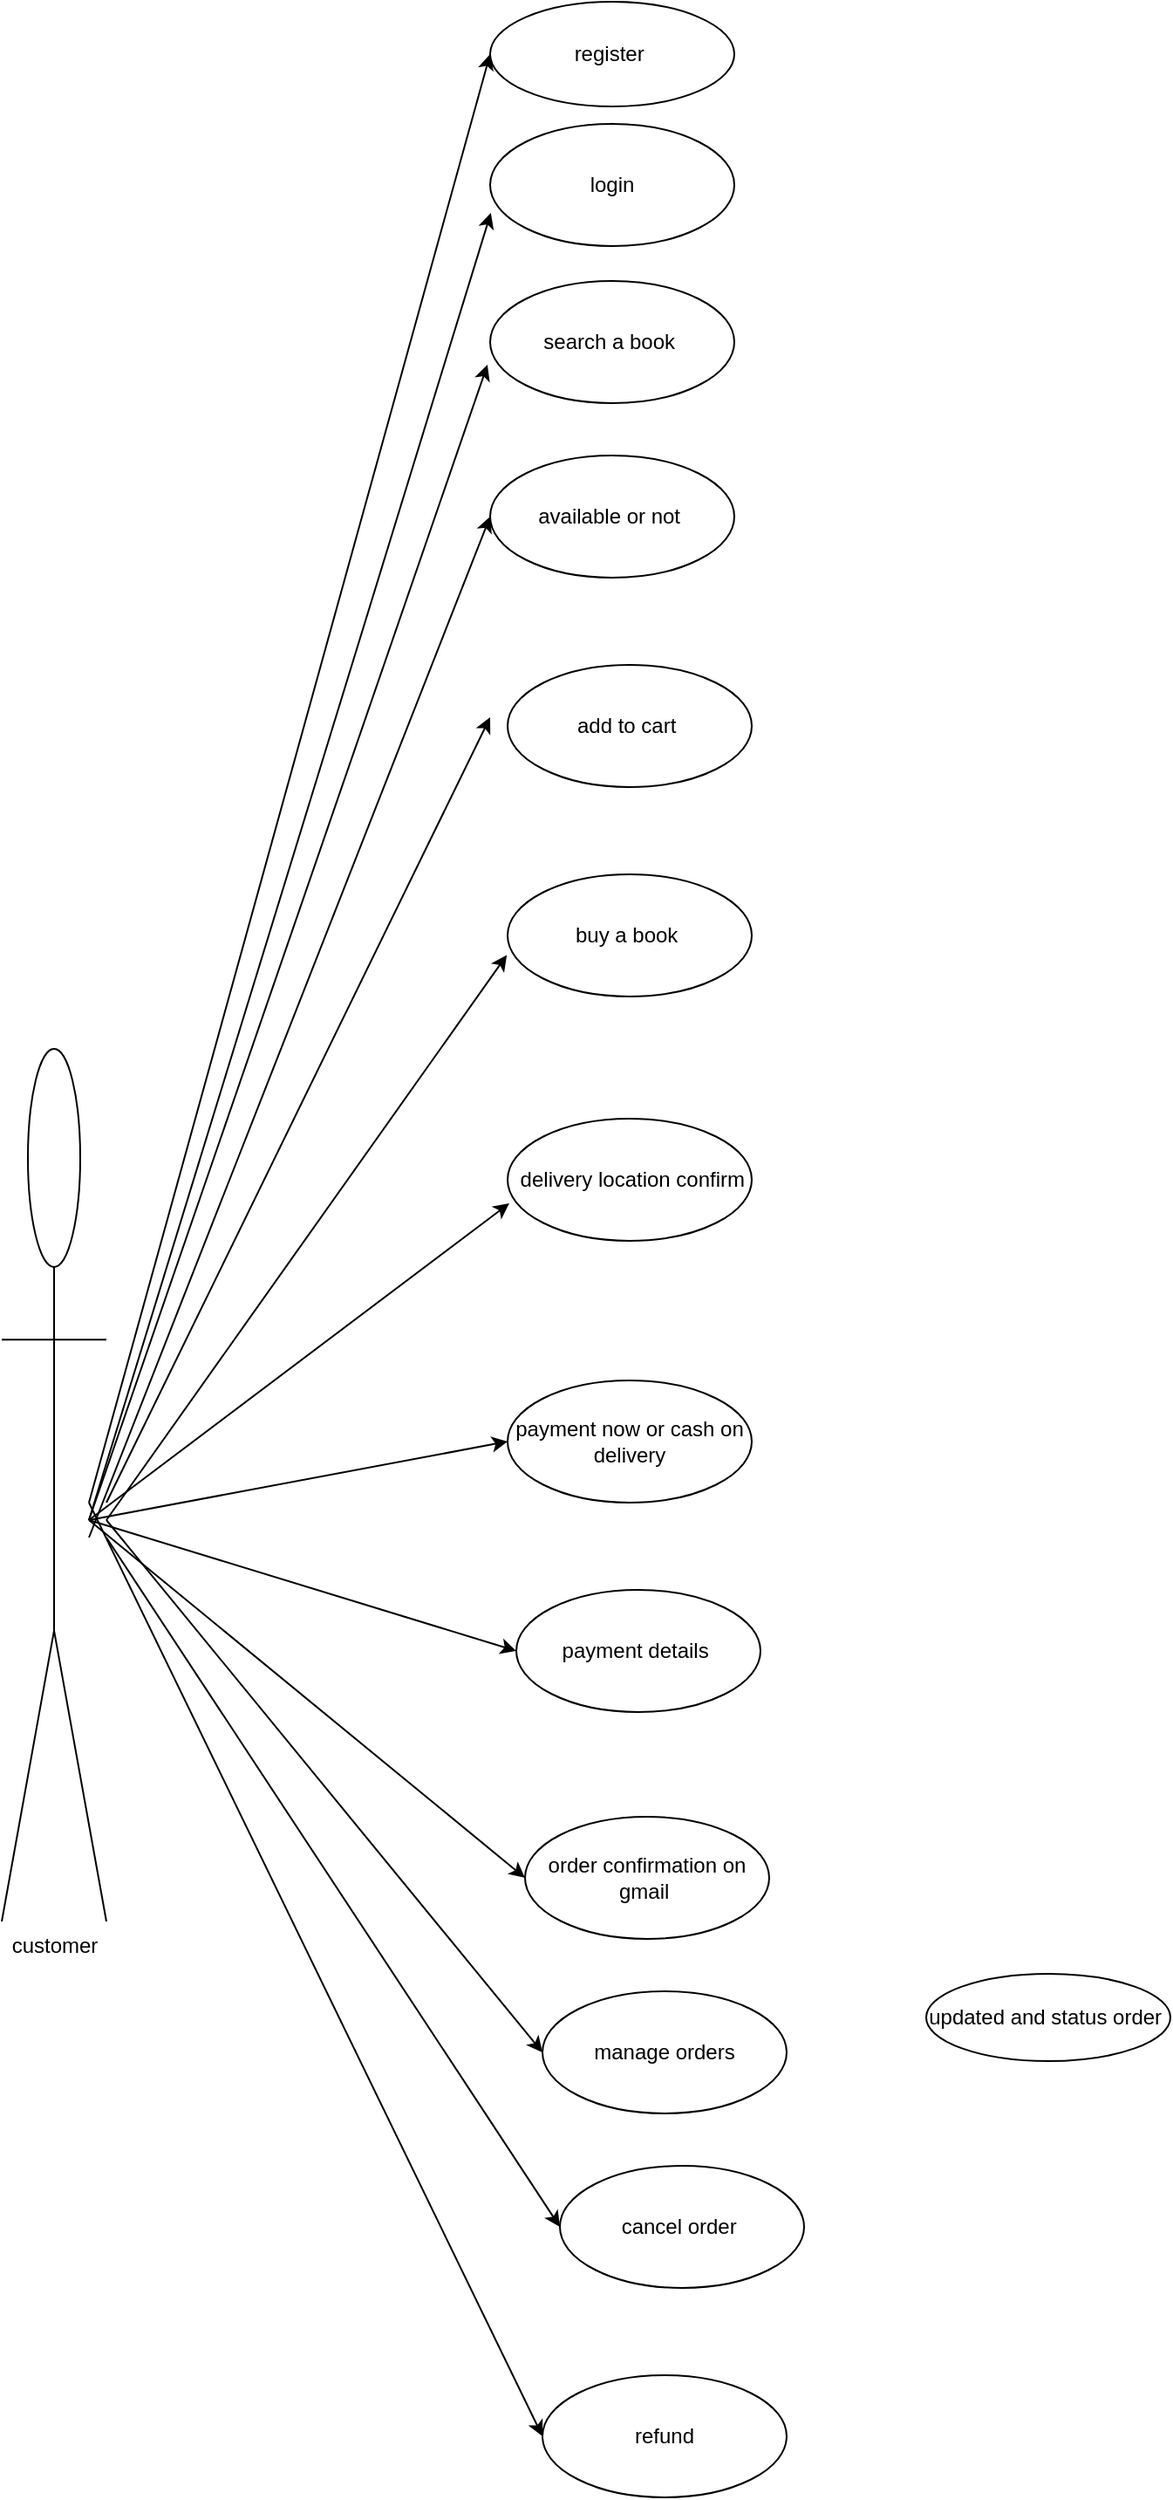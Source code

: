 <mxfile version="13.9.9" type="device"><diagram id="LhoCas0tGqVJKwfG_eGu" name="Page-1"><mxGraphModel dx="1024" dy="592" grid="1" gridSize="10" guides="1" tooltips="1" connect="1" arrows="1" fold="1" page="1" pageScale="1" pageWidth="850" pageHeight="1100" math="0" shadow="0"><root><mxCell id="0"/><mxCell id="1" parent="0"/><mxCell id="0VBMRb6h61ORvKT46Waj-1" value="customer" style="shape=umlActor;verticalLabelPosition=bottom;verticalAlign=top;html=1;" parent="1" vertex="1"><mxGeometry x="60" y="600" width="60" height="500" as="geometry"/></mxCell><mxCell id="0VBMRb6h61ORvKT46Waj-4" value="login" style="ellipse;whiteSpace=wrap;html=1;" parent="1" vertex="1"><mxGeometry x="340" y="70" width="140" height="70" as="geometry"/></mxCell><mxCell id="0VBMRb6h61ORvKT46Waj-5" value="search a book&amp;nbsp;" style="ellipse;whiteSpace=wrap;html=1;" parent="1" vertex="1"><mxGeometry x="340" y="160" width="140" height="70" as="geometry"/></mxCell><mxCell id="0VBMRb6h61ORvKT46Waj-6" value="available or not&amp;nbsp;" style="ellipse;whiteSpace=wrap;html=1;" parent="1" vertex="1"><mxGeometry x="340" y="260" width="140" height="70" as="geometry"/></mxCell><mxCell id="0VBMRb6h61ORvKT46Waj-7" value="add to cart&amp;nbsp;" style="ellipse;whiteSpace=wrap;html=1;" parent="1" vertex="1"><mxGeometry x="350" y="380" width="140" height="70" as="geometry"/></mxCell><mxCell id="0VBMRb6h61ORvKT46Waj-8" value="buy a book&amp;nbsp;" style="ellipse;whiteSpace=wrap;html=1;" parent="1" vertex="1"><mxGeometry x="350" y="500" width="140" height="70" as="geometry"/></mxCell><mxCell id="0VBMRb6h61ORvKT46Waj-9" value="&amp;nbsp;delivery location confirm" style="ellipse;whiteSpace=wrap;html=1;" parent="1" vertex="1"><mxGeometry x="350" y="640" width="140" height="70" as="geometry"/></mxCell><mxCell id="0VBMRb6h61ORvKT46Waj-10" value="payment now or cash on delivery" style="ellipse;whiteSpace=wrap;html=1;" parent="1" vertex="1"><mxGeometry x="350" y="790" width="140" height="70" as="geometry"/></mxCell><mxCell id="0VBMRb6h61ORvKT46Waj-11" value="order confirmation on gmail&amp;nbsp;" style="ellipse;whiteSpace=wrap;html=1;" parent="1" vertex="1"><mxGeometry x="360" y="1040" width="140" height="70" as="geometry"/></mxCell><mxCell id="0VBMRb6h61ORvKT46Waj-12" value="cancel order&amp;nbsp;" style="ellipse;whiteSpace=wrap;html=1;" parent="1" vertex="1"><mxGeometry x="380" y="1240" width="140" height="70" as="geometry"/></mxCell><mxCell id="0VBMRb6h61ORvKT46Waj-14" value="payment details&amp;nbsp;" style="ellipse;whiteSpace=wrap;html=1;" parent="1" vertex="1"><mxGeometry x="355" y="910" width="140" height="70" as="geometry"/></mxCell><mxCell id="0VBMRb6h61ORvKT46Waj-18" value="refund" style="ellipse;whiteSpace=wrap;html=1;" parent="1" vertex="1"><mxGeometry x="370" y="1360" width="140" height="70" as="geometry"/></mxCell><mxCell id="0VBMRb6h61ORvKT46Waj-22" value="" style="endArrow=classic;html=1;entryX=0.003;entryY=0.728;entryDx=0;entryDy=0;entryPerimeter=0;" parent="1" target="0VBMRb6h61ORvKT46Waj-4" edge="1"><mxGeometry width="50" height="50" relative="1" as="geometry"><mxPoint x="110" y="870" as="sourcePoint"/><mxPoint x="440" y="240" as="targetPoint"/></mxGeometry></mxCell><mxCell id="0VBMRb6h61ORvKT46Waj-23" value="" style="endArrow=classic;html=1;entryX=-0.011;entryY=0.686;entryDx=0;entryDy=0;entryPerimeter=0;" parent="1" target="0VBMRb6h61ORvKT46Waj-5" edge="1"><mxGeometry width="50" height="50" relative="1" as="geometry"><mxPoint x="110" y="870" as="sourcePoint"/><mxPoint x="330" y="210" as="targetPoint"/></mxGeometry></mxCell><mxCell id="0VBMRb6h61ORvKT46Waj-24" value="" style="endArrow=classic;html=1;entryX=0;entryY=0.5;entryDx=0;entryDy=0;" parent="1" target="0VBMRb6h61ORvKT46Waj-6" edge="1"><mxGeometry width="50" height="50" relative="1" as="geometry"><mxPoint x="110" y="880" as="sourcePoint"/><mxPoint x="440" y="240" as="targetPoint"/></mxGeometry></mxCell><mxCell id="0VBMRb6h61ORvKT46Waj-25" value="" style="endArrow=classic;html=1;" parent="1" edge="1"><mxGeometry width="50" height="50" relative="1" as="geometry"><mxPoint x="120" y="860" as="sourcePoint"/><mxPoint x="340" y="410" as="targetPoint"/></mxGeometry></mxCell><mxCell id="0VBMRb6h61ORvKT46Waj-26" value="" style="endArrow=classic;html=1;entryX=0;entryY=0.5;entryDx=0;entryDy=0;" parent="1" target="0VBMRb6h61ORvKT46Waj-18" edge="1"><mxGeometry width="50" height="50" relative="1" as="geometry"><mxPoint x="110" y="860" as="sourcePoint"/><mxPoint x="-110" y="700" as="targetPoint"/></mxGeometry></mxCell><mxCell id="0VBMRb6h61ORvKT46Waj-27" value="" style="endArrow=classic;html=1;entryX=0;entryY=0.5;entryDx=0;entryDy=0;" parent="1" target="0VBMRb6h61ORvKT46Waj-12" edge="1"><mxGeometry width="50" height="50" relative="1" as="geometry"><mxPoint x="120" y="880" as="sourcePoint"/><mxPoint x="-110" y="700" as="targetPoint"/></mxGeometry></mxCell><mxCell id="0VBMRb6h61ORvKT46Waj-28" value="" style="endArrow=classic;html=1;entryX=0;entryY=0.5;entryDx=0;entryDy=0;" parent="1" target="0VBMRb6h61ORvKT46Waj-11" edge="1"><mxGeometry width="50" height="50" relative="1" as="geometry"><mxPoint x="110" y="870" as="sourcePoint"/><mxPoint x="-110" y="700" as="targetPoint"/></mxGeometry></mxCell><mxCell id="0VBMRb6h61ORvKT46Waj-29" value="" style="endArrow=classic;html=1;entryX=0;entryY=0.5;entryDx=0;entryDy=0;" parent="1" target="0VBMRb6h61ORvKT46Waj-14" edge="1"><mxGeometry width="50" height="50" relative="1" as="geometry"><mxPoint x="110" y="870" as="sourcePoint"/><mxPoint x="-120" y="700" as="targetPoint"/></mxGeometry></mxCell><mxCell id="0VBMRb6h61ORvKT46Waj-30" value="" style="endArrow=classic;html=1;entryX=0;entryY=0.5;entryDx=0;entryDy=0;" parent="1" target="0VBMRb6h61ORvKT46Waj-10" edge="1"><mxGeometry width="50" height="50" relative="1" as="geometry"><mxPoint x="110" y="870" as="sourcePoint"/><mxPoint x="-120" y="700" as="targetPoint"/></mxGeometry></mxCell><mxCell id="0VBMRb6h61ORvKT46Waj-33" value="" style="endArrow=classic;html=1;entryX=0.007;entryY=0.693;entryDx=0;entryDy=0;entryPerimeter=0;" parent="1" target="0VBMRb6h61ORvKT46Waj-9" edge="1"><mxGeometry width="50" height="50" relative="1" as="geometry"><mxPoint x="110" y="870" as="sourcePoint"/><mxPoint x="340" y="690" as="targetPoint"/></mxGeometry></mxCell><mxCell id="0VBMRb6h61ORvKT46Waj-34" value="" style="endArrow=classic;html=1;entryX=-0.003;entryY=0.661;entryDx=0;entryDy=0;entryPerimeter=0;" parent="1" target="0VBMRb6h61ORvKT46Waj-8" edge="1"><mxGeometry width="50" height="50" relative="1" as="geometry"><mxPoint x="120" y="870" as="sourcePoint"/><mxPoint x="460" y="740" as="targetPoint"/></mxGeometry></mxCell><mxCell id="0VBMRb6h61ORvKT46Waj-37" value="manage orders" style="ellipse;whiteSpace=wrap;html=1;" parent="1" vertex="1"><mxGeometry x="370" y="1140" width="140" height="70" as="geometry"/></mxCell><mxCell id="0VBMRb6h61ORvKT46Waj-38" value="" style="endArrow=classic;html=1;entryX=0;entryY=0.5;entryDx=0;entryDy=0;" parent="1" target="0VBMRb6h61ORvKT46Waj-37" edge="1"><mxGeometry width="50" height="50" relative="1" as="geometry"><mxPoint x="120" y="870" as="sourcePoint"/><mxPoint x="-40" y="980" as="targetPoint"/></mxGeometry></mxCell><mxCell id="0VBMRb6h61ORvKT46Waj-39" value="updated and status order&amp;nbsp;" style="ellipse;whiteSpace=wrap;html=1;" parent="1" vertex="1"><mxGeometry x="590" y="1130" width="140" height="50" as="geometry"/></mxCell><mxCell id="CXOSQ4VYNZjv6IUncwnc-1" value="register&amp;nbsp;" style="ellipse;whiteSpace=wrap;html=1;" vertex="1" parent="1"><mxGeometry x="340" width="140" height="60" as="geometry"/></mxCell><mxCell id="CXOSQ4VYNZjv6IUncwnc-2" value="" style="endArrow=classic;html=1;entryX=0;entryY=0.5;entryDx=0;entryDy=0;" edge="1" parent="1" target="CXOSQ4VYNZjv6IUncwnc-1"><mxGeometry width="50" height="50" relative="1" as="geometry"><mxPoint x="110" y="860" as="sourcePoint"/><mxPoint x="530" y="390" as="targetPoint"/></mxGeometry></mxCell></root></mxGraphModel></diagram></mxfile>